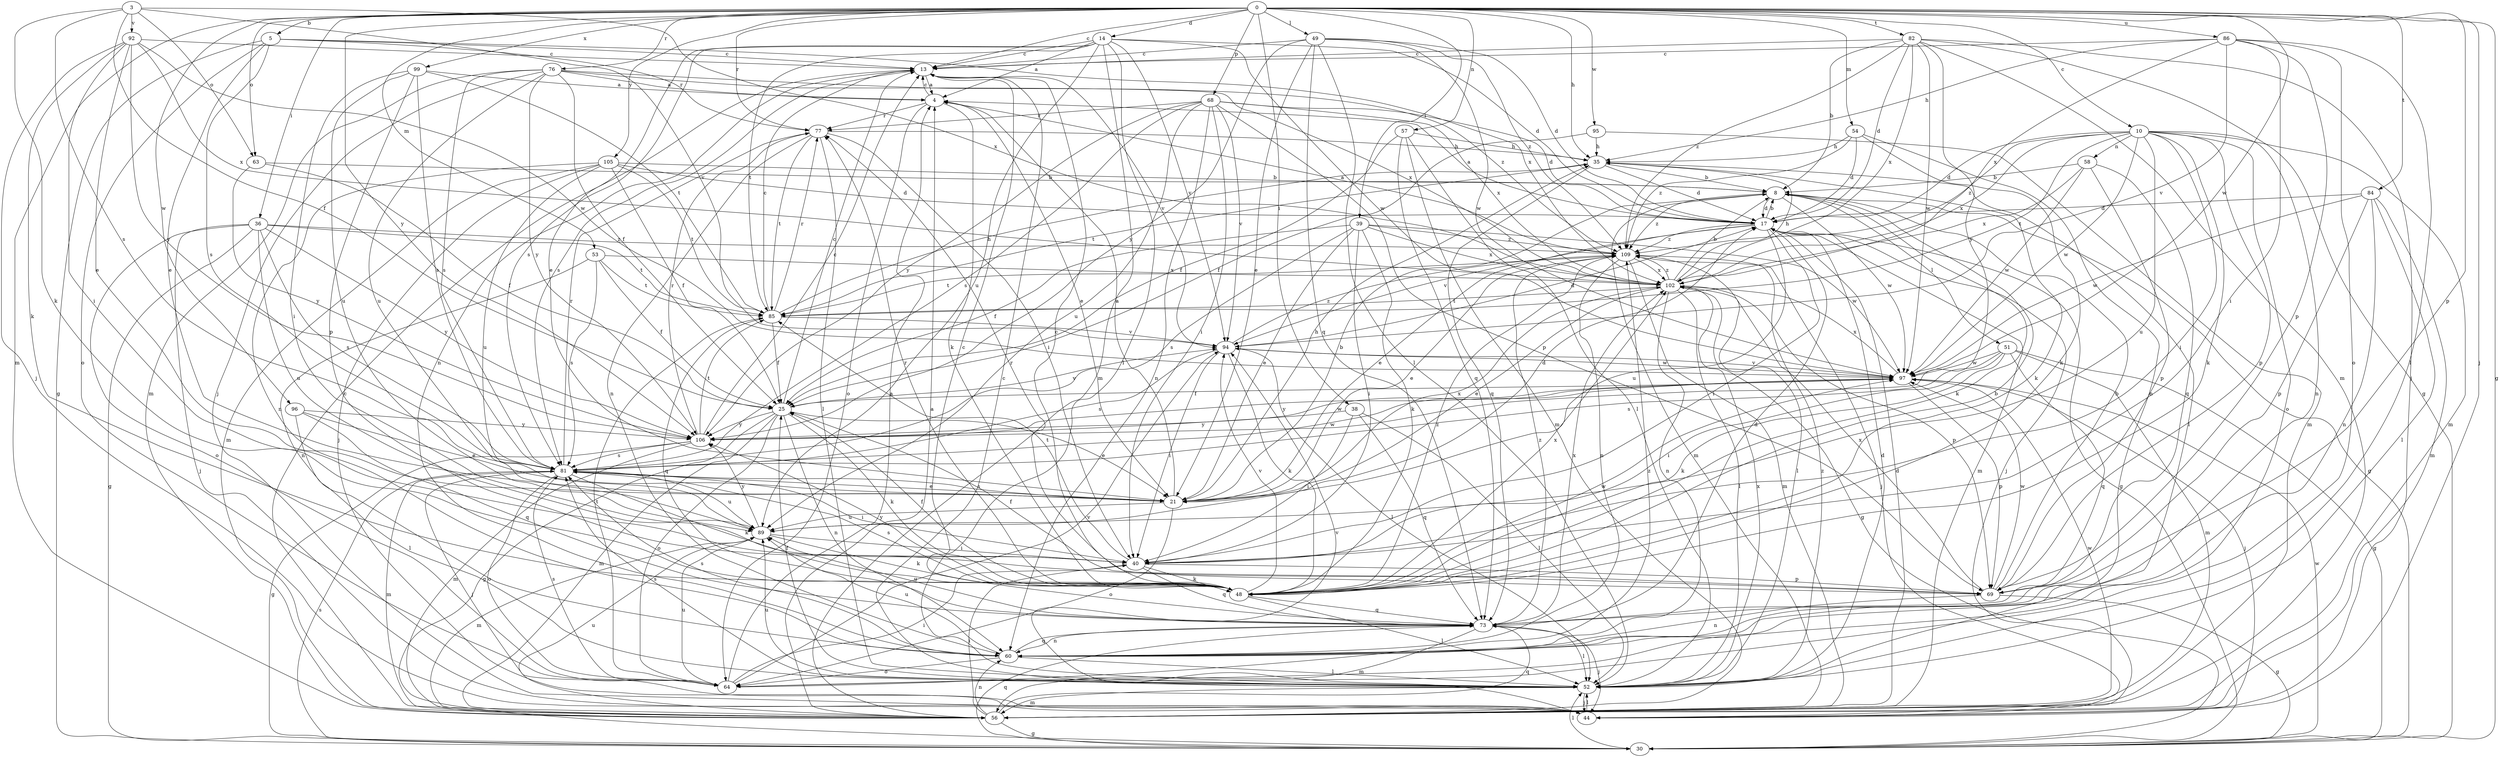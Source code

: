 strict digraph  {
0;
3;
4;
5;
8;
10;
13;
14;
17;
21;
25;
30;
35;
36;
38;
39;
40;
44;
48;
49;
51;
52;
53;
54;
56;
57;
58;
60;
63;
64;
68;
69;
73;
76;
77;
81;
82;
84;
85;
86;
89;
92;
94;
95;
96;
97;
99;
102;
105;
106;
109;
0 -> 5  [label=b];
0 -> 10  [label=c];
0 -> 13  [label=c];
0 -> 14  [label=d];
0 -> 30  [label=g];
0 -> 35  [label=h];
0 -> 36  [label=i];
0 -> 38  [label=i];
0 -> 39  [label=i];
0 -> 44  [label=j];
0 -> 49  [label=l];
0 -> 53  [label=m];
0 -> 54  [label=m];
0 -> 56  [label=m];
0 -> 57  [label=n];
0 -> 63  [label=o];
0 -> 68  [label=p];
0 -> 69  [label=p];
0 -> 76  [label=r];
0 -> 77  [label=r];
0 -> 82  [label=t];
0 -> 84  [label=t];
0 -> 86  [label=u];
0 -> 95  [label=w];
0 -> 96  [label=w];
0 -> 97  [label=w];
0 -> 99  [label=x];
0 -> 105  [label=y];
0 -> 106  [label=y];
3 -> 25  [label=f];
3 -> 48  [label=k];
3 -> 63  [label=o];
3 -> 81  [label=s];
3 -> 92  [label=v];
3 -> 94  [label=v];
3 -> 102  [label=x];
4 -> 13  [label=c];
4 -> 21  [label=e];
4 -> 48  [label=k];
4 -> 64  [label=o];
4 -> 77  [label=r];
5 -> 13  [label=c];
5 -> 21  [label=e];
5 -> 30  [label=g];
5 -> 64  [label=o];
5 -> 77  [label=r];
5 -> 81  [label=s];
5 -> 102  [label=x];
8 -> 17  [label=d];
8 -> 30  [label=g];
8 -> 48  [label=k];
8 -> 51  [label=l];
8 -> 56  [label=m];
8 -> 97  [label=w];
8 -> 109  [label=z];
10 -> 17  [label=d];
10 -> 40  [label=i];
10 -> 48  [label=k];
10 -> 56  [label=m];
10 -> 58  [label=n];
10 -> 60  [label=n];
10 -> 64  [label=o];
10 -> 69  [label=p];
10 -> 85  [label=t];
10 -> 89  [label=u];
10 -> 97  [label=w];
10 -> 102  [label=x];
10 -> 109  [label=z];
13 -> 4  [label=a];
13 -> 60  [label=n];
13 -> 81  [label=s];
13 -> 94  [label=v];
14 -> 4  [label=a];
14 -> 13  [label=c];
14 -> 17  [label=d];
14 -> 21  [label=e];
14 -> 52  [label=l];
14 -> 56  [label=m];
14 -> 81  [label=s];
14 -> 85  [label=t];
14 -> 89  [label=u];
14 -> 94  [label=v];
14 -> 97  [label=w];
17 -> 4  [label=a];
17 -> 8  [label=b];
17 -> 21  [label=e];
17 -> 30  [label=g];
17 -> 40  [label=i];
17 -> 44  [label=j];
17 -> 56  [label=m];
17 -> 89  [label=u];
17 -> 94  [label=v];
17 -> 109  [label=z];
21 -> 4  [label=a];
21 -> 8  [label=b];
21 -> 17  [label=d];
21 -> 35  [label=h];
21 -> 64  [label=o];
21 -> 81  [label=s];
21 -> 89  [label=u];
21 -> 102  [label=x];
25 -> 13  [label=c];
25 -> 21  [label=e];
25 -> 30  [label=g];
25 -> 48  [label=k];
25 -> 56  [label=m];
25 -> 60  [label=n];
25 -> 64  [label=o];
25 -> 94  [label=v];
25 -> 106  [label=y];
30 -> 52  [label=l];
30 -> 73  [label=q];
30 -> 81  [label=s];
30 -> 97  [label=w];
35 -> 8  [label=b];
35 -> 17  [label=d];
35 -> 48  [label=k];
35 -> 52  [label=l];
35 -> 73  [label=q];
35 -> 85  [label=t];
36 -> 30  [label=g];
36 -> 44  [label=j];
36 -> 64  [label=o];
36 -> 81  [label=s];
36 -> 85  [label=t];
36 -> 89  [label=u];
36 -> 106  [label=y];
36 -> 109  [label=z];
38 -> 40  [label=i];
38 -> 52  [label=l];
38 -> 73  [label=q];
38 -> 106  [label=y];
39 -> 21  [label=e];
39 -> 25  [label=f];
39 -> 40  [label=i];
39 -> 48  [label=k];
39 -> 81  [label=s];
39 -> 97  [label=w];
39 -> 102  [label=x];
39 -> 109  [label=z];
40 -> 48  [label=k];
40 -> 69  [label=p];
40 -> 73  [label=q];
40 -> 85  [label=t];
44 -> 52  [label=l];
44 -> 94  [label=v];
48 -> 8  [label=b];
48 -> 13  [label=c];
48 -> 25  [label=f];
48 -> 52  [label=l];
48 -> 73  [label=q];
48 -> 77  [label=r];
48 -> 81  [label=s];
48 -> 94  [label=v];
48 -> 97  [label=w];
48 -> 102  [label=x];
48 -> 106  [label=y];
48 -> 109  [label=z];
49 -> 13  [label=c];
49 -> 17  [label=d];
49 -> 21  [label=e];
49 -> 52  [label=l];
49 -> 73  [label=q];
49 -> 97  [label=w];
49 -> 106  [label=y];
49 -> 109  [label=z];
51 -> 30  [label=g];
51 -> 40  [label=i];
51 -> 48  [label=k];
51 -> 56  [label=m];
51 -> 73  [label=q];
51 -> 81  [label=s];
51 -> 97  [label=w];
52 -> 13  [label=c];
52 -> 17  [label=d];
52 -> 25  [label=f];
52 -> 44  [label=j];
52 -> 56  [label=m];
52 -> 81  [label=s];
52 -> 89  [label=u];
52 -> 102  [label=x];
52 -> 109  [label=z];
53 -> 25  [label=f];
53 -> 60  [label=n];
53 -> 81  [label=s];
53 -> 85  [label=t];
53 -> 102  [label=x];
54 -> 17  [label=d];
54 -> 35  [label=h];
54 -> 48  [label=k];
54 -> 60  [label=n];
54 -> 109  [label=z];
56 -> 4  [label=a];
56 -> 13  [label=c];
56 -> 17  [label=d];
56 -> 30  [label=g];
56 -> 40  [label=i];
56 -> 60  [label=n];
56 -> 73  [label=q];
56 -> 89  [label=u];
56 -> 97  [label=w];
57 -> 25  [label=f];
57 -> 35  [label=h];
57 -> 52  [label=l];
57 -> 56  [label=m];
57 -> 73  [label=q];
58 -> 8  [label=b];
58 -> 69  [label=p];
58 -> 73  [label=q];
58 -> 97  [label=w];
58 -> 102  [label=x];
60 -> 52  [label=l];
60 -> 64  [label=o];
60 -> 73  [label=q];
60 -> 81  [label=s];
60 -> 89  [label=u];
63 -> 8  [label=b];
63 -> 25  [label=f];
63 -> 106  [label=y];
64 -> 4  [label=a];
64 -> 40  [label=i];
64 -> 81  [label=s];
64 -> 85  [label=t];
64 -> 89  [label=u];
64 -> 94  [label=v];
64 -> 109  [label=z];
68 -> 17  [label=d];
68 -> 40  [label=i];
68 -> 60  [label=n];
68 -> 69  [label=p];
68 -> 77  [label=r];
68 -> 81  [label=s];
68 -> 89  [label=u];
68 -> 94  [label=v];
68 -> 102  [label=x];
68 -> 106  [label=y];
69 -> 8  [label=b];
69 -> 25  [label=f];
69 -> 30  [label=g];
69 -> 60  [label=n];
69 -> 77  [label=r];
69 -> 97  [label=w];
69 -> 102  [label=x];
73 -> 13  [label=c];
73 -> 17  [label=d];
73 -> 44  [label=j];
73 -> 52  [label=l];
73 -> 56  [label=m];
73 -> 60  [label=n];
73 -> 89  [label=u];
73 -> 102  [label=x];
73 -> 109  [label=z];
76 -> 4  [label=a];
76 -> 25  [label=f];
76 -> 44  [label=j];
76 -> 56  [label=m];
76 -> 81  [label=s];
76 -> 89  [label=u];
76 -> 102  [label=x];
76 -> 106  [label=y];
76 -> 109  [label=z];
77 -> 35  [label=h];
77 -> 40  [label=i];
77 -> 52  [label=l];
77 -> 60  [label=n];
77 -> 85  [label=t];
81 -> 21  [label=e];
81 -> 40  [label=i];
81 -> 44  [label=j];
81 -> 48  [label=k];
81 -> 56  [label=m];
81 -> 64  [label=o];
81 -> 77  [label=r];
81 -> 89  [label=u];
81 -> 97  [label=w];
82 -> 8  [label=b];
82 -> 13  [label=c];
82 -> 17  [label=d];
82 -> 30  [label=g];
82 -> 44  [label=j];
82 -> 56  [label=m];
82 -> 97  [label=w];
82 -> 102  [label=x];
82 -> 106  [label=y];
82 -> 109  [label=z];
84 -> 17  [label=d];
84 -> 52  [label=l];
84 -> 56  [label=m];
84 -> 60  [label=n];
84 -> 69  [label=p];
84 -> 97  [label=w];
85 -> 13  [label=c];
85 -> 25  [label=f];
85 -> 35  [label=h];
85 -> 73  [label=q];
85 -> 77  [label=r];
85 -> 94  [label=v];
86 -> 13  [label=c];
86 -> 35  [label=h];
86 -> 40  [label=i];
86 -> 52  [label=l];
86 -> 64  [label=o];
86 -> 69  [label=p];
86 -> 94  [label=v];
86 -> 102  [label=x];
89 -> 40  [label=i];
89 -> 48  [label=k];
89 -> 56  [label=m];
89 -> 106  [label=y];
92 -> 13  [label=c];
92 -> 21  [label=e];
92 -> 40  [label=i];
92 -> 44  [label=j];
92 -> 48  [label=k];
92 -> 97  [label=w];
92 -> 102  [label=x];
92 -> 106  [label=y];
94 -> 17  [label=d];
94 -> 40  [label=i];
94 -> 48  [label=k];
94 -> 52  [label=l];
94 -> 81  [label=s];
94 -> 97  [label=w];
94 -> 109  [label=z];
95 -> 25  [label=f];
95 -> 35  [label=h];
95 -> 56  [label=m];
96 -> 21  [label=e];
96 -> 52  [label=l];
96 -> 73  [label=q];
96 -> 106  [label=y];
97 -> 25  [label=f];
97 -> 44  [label=j];
97 -> 69  [label=p];
97 -> 94  [label=v];
97 -> 102  [label=x];
97 -> 106  [label=y];
99 -> 4  [label=a];
99 -> 40  [label=i];
99 -> 69  [label=p];
99 -> 81  [label=s];
99 -> 85  [label=t];
99 -> 89  [label=u];
102 -> 8  [label=b];
102 -> 21  [label=e];
102 -> 30  [label=g];
102 -> 35  [label=h];
102 -> 52  [label=l];
102 -> 60  [label=n];
102 -> 69  [label=p];
102 -> 85  [label=t];
102 -> 109  [label=z];
105 -> 8  [label=b];
105 -> 17  [label=d];
105 -> 25  [label=f];
105 -> 44  [label=j];
105 -> 56  [label=m];
105 -> 60  [label=n];
105 -> 85  [label=t];
105 -> 89  [label=u];
106 -> 13  [label=c];
106 -> 30  [label=g];
106 -> 56  [label=m];
106 -> 77  [label=r];
106 -> 81  [label=s];
106 -> 85  [label=t];
106 -> 97  [label=w];
109 -> 4  [label=a];
109 -> 21  [label=e];
109 -> 44  [label=j];
109 -> 52  [label=l];
109 -> 56  [label=m];
109 -> 60  [label=n];
109 -> 85  [label=t];
109 -> 102  [label=x];
}
